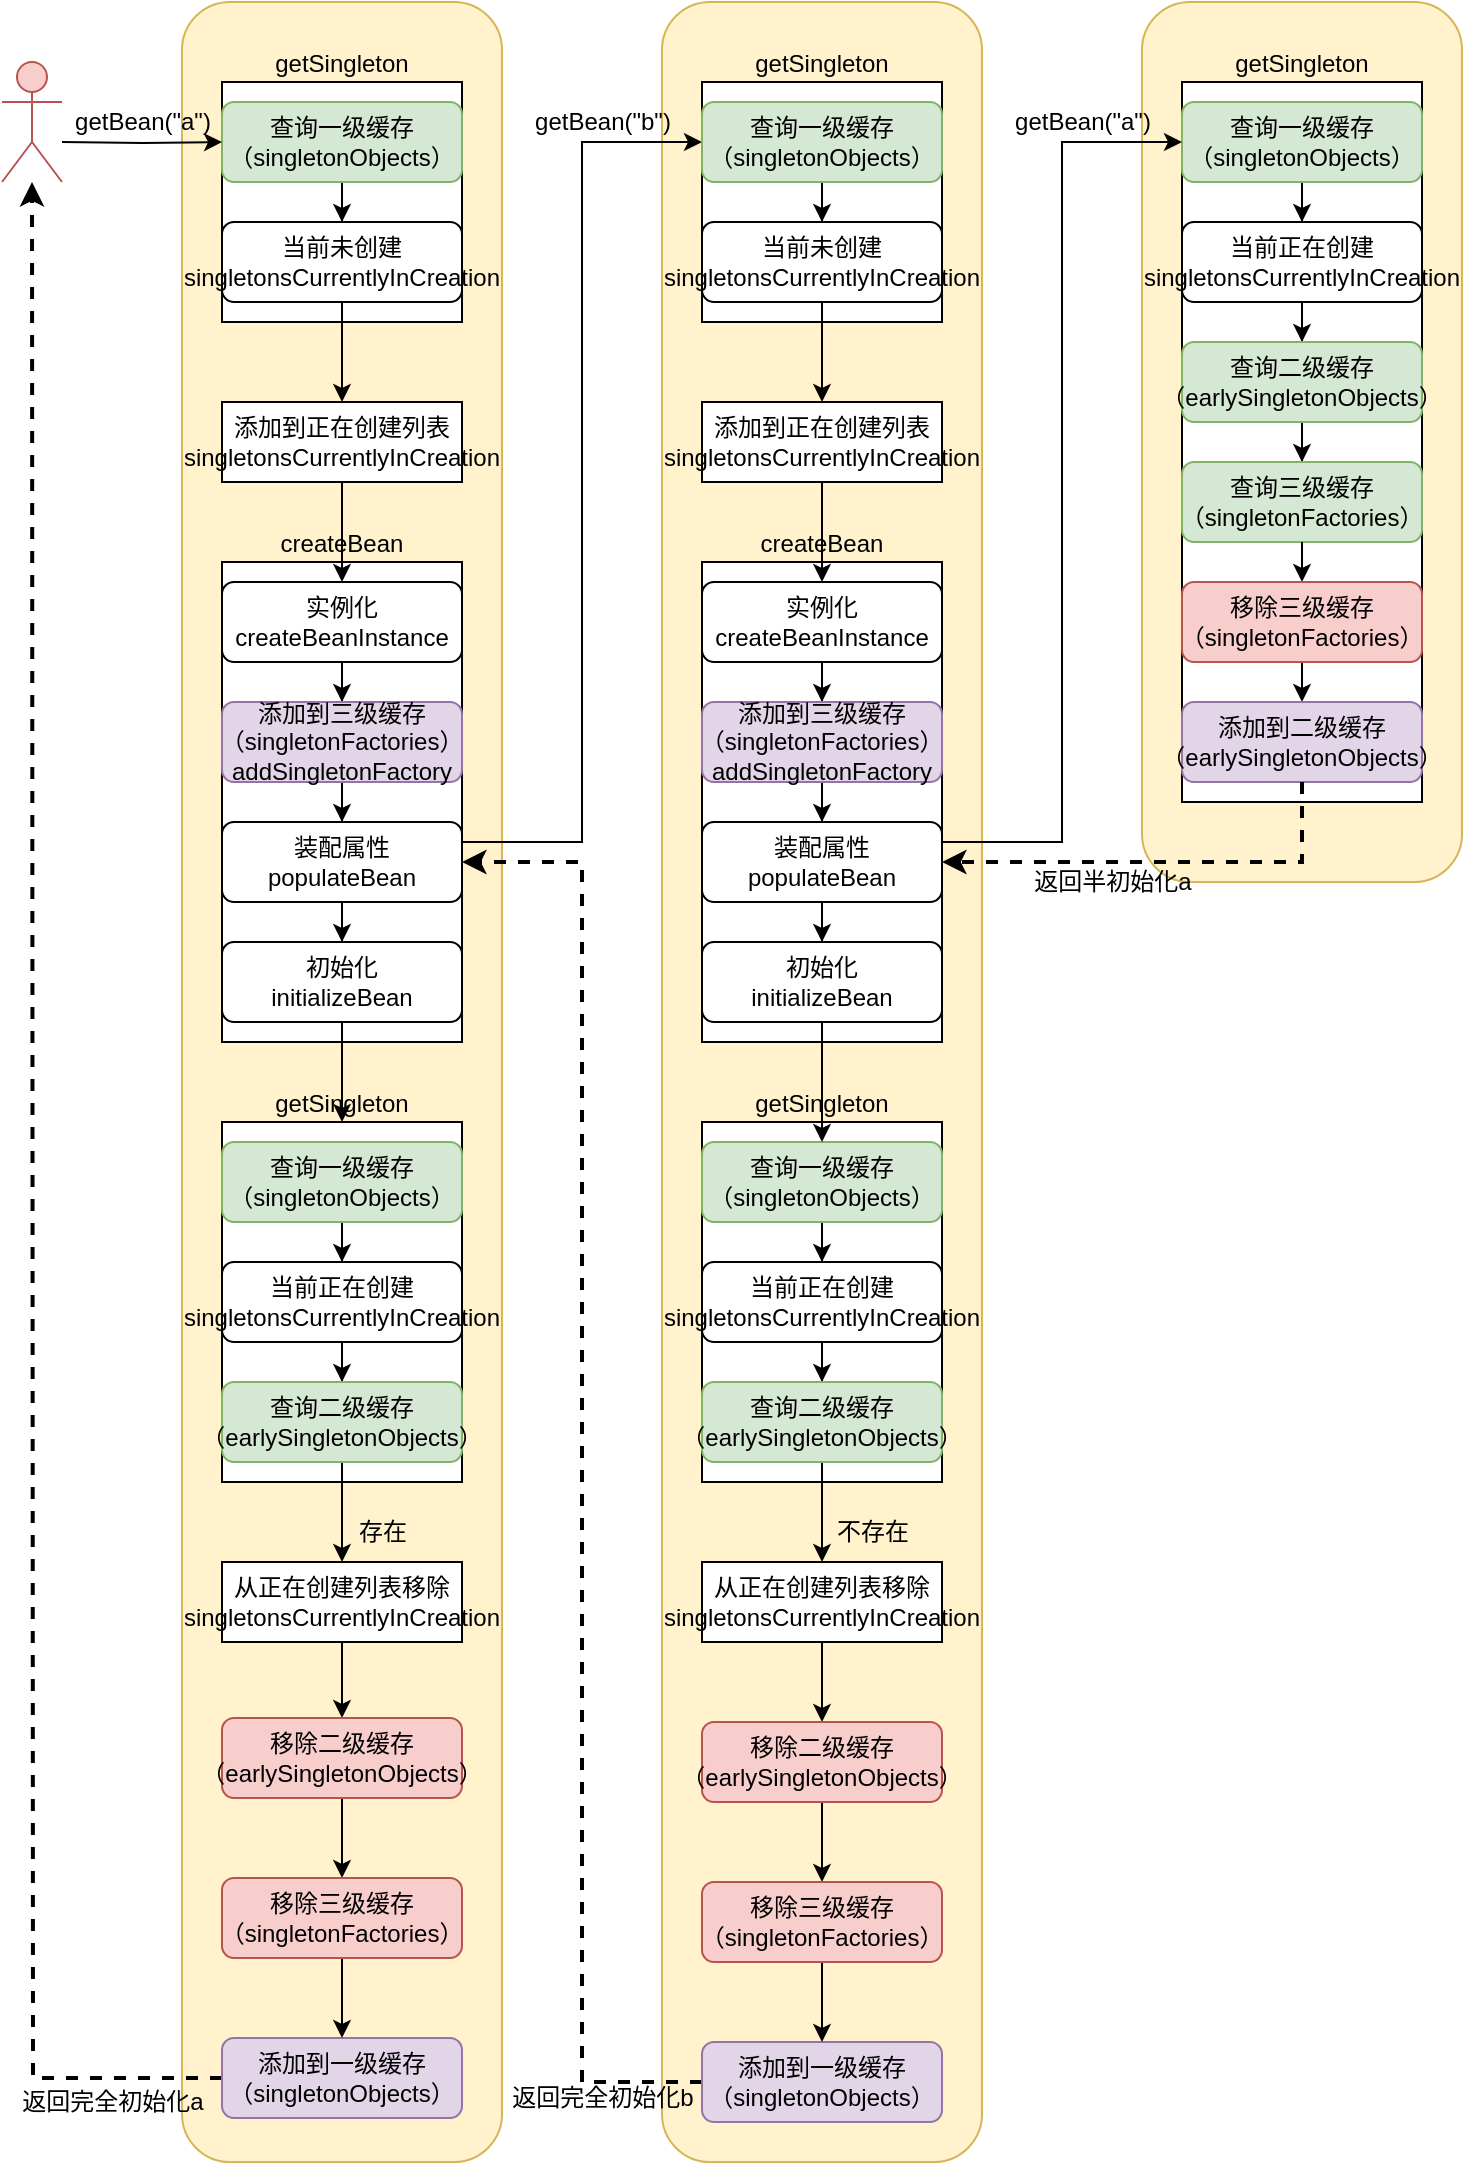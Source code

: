 <mxfile version="12.4.2" type="device" pages="1"><diagram id="aMJTKapLBxMjntBndi2z" name="第 1 页"><mxGraphModel dx="1186" dy="909" grid="1" gridSize="10" guides="1" tooltips="1" connect="1" arrows="1" fold="1" page="1" pageScale="1" pageWidth="827" pageHeight="1169" math="0" shadow="0"><root><mxCell id="0"/><mxCell id="1" parent="0"/><mxCell id="XXKXaJKznxzqCNvGA5aA-113" value="" style="rounded=1;whiteSpace=wrap;html=1;fillColor=#fff2cc;strokeColor=#d6b656;" vertex="1" parent="1"><mxGeometry x="700" y="80" width="160" height="440" as="geometry"/></mxCell><mxCell id="XXKXaJKznxzqCNvGA5aA-112" value="" style="rounded=1;whiteSpace=wrap;html=1;fillColor=#fff2cc;strokeColor=#d6b656;" vertex="1" parent="1"><mxGeometry x="460" y="80" width="160" height="1080" as="geometry"/></mxCell><mxCell id="XXKXaJKznxzqCNvGA5aA-111" value="" style="rounded=1;whiteSpace=wrap;html=1;fillColor=#fff2cc;strokeColor=#d6b656;" vertex="1" parent="1"><mxGeometry x="220" y="80" width="160" height="1080" as="geometry"/></mxCell><mxCell id="XXKXaJKznxzqCNvGA5aA-1" value="getSingleton" style="rounded=0;whiteSpace=wrap;html=1;labelPosition=center;verticalLabelPosition=top;align=center;verticalAlign=bottom;" vertex="1" parent="1"><mxGeometry x="240" y="120" width="120" height="120" as="geometry"/></mxCell><mxCell id="XXKXaJKznxzqCNvGA5aA-5" style="edgeStyle=orthogonalEdgeStyle;rounded=0;orthogonalLoop=1;jettySize=auto;html=1;entryX=0.5;entryY=0;entryDx=0;entryDy=0;" edge="1" parent="1" source="XXKXaJKznxzqCNvGA5aA-2" target="XXKXaJKznxzqCNvGA5aA-3"><mxGeometry relative="1" as="geometry"/></mxCell><mxCell id="XXKXaJKznxzqCNvGA5aA-2" value="查询一级缓存（singletonObjects）" style="rounded=1;whiteSpace=wrap;html=1;fillColor=#d5e8d4;strokeColor=#82b366;" vertex="1" parent="1"><mxGeometry x="240" y="130" width="120" height="40" as="geometry"/></mxCell><mxCell id="XXKXaJKznxzqCNvGA5aA-11" style="edgeStyle=orthogonalEdgeStyle;rounded=0;orthogonalLoop=1;jettySize=auto;html=1;entryX=0.5;entryY=0;entryDx=0;entryDy=0;" edge="1" parent="1" source="XXKXaJKznxzqCNvGA5aA-3" target="XXKXaJKznxzqCNvGA5aA-6"><mxGeometry relative="1" as="geometry"/></mxCell><mxCell id="XXKXaJKznxzqCNvGA5aA-3" value="当前未创建singletonsCurrentlyInCreation" style="rounded=1;whiteSpace=wrap;html=1;" vertex="1" parent="1"><mxGeometry x="240" y="190" width="120" height="40" as="geometry"/></mxCell><mxCell id="XXKXaJKznxzqCNvGA5aA-4" style="edgeStyle=orthogonalEdgeStyle;rounded=0;orthogonalLoop=1;jettySize=auto;html=1;exitX=0.5;exitY=1;exitDx=0;exitDy=0;" edge="1" parent="1" source="XXKXaJKznxzqCNvGA5aA-3" target="XXKXaJKznxzqCNvGA5aA-3"><mxGeometry relative="1" as="geometry"/></mxCell><mxCell id="XXKXaJKznxzqCNvGA5aA-6" value="添加到正在创建列表&lt;br&gt;singletonsCurrentlyInCreation" style="rounded=0;whiteSpace=wrap;html=1;" vertex="1" parent="1"><mxGeometry x="240" y="280" width="120" height="40" as="geometry"/></mxCell><mxCell id="XXKXaJKznxzqCNvGA5aA-8" style="edgeStyle=orthogonalEdgeStyle;rounded=0;orthogonalLoop=1;jettySize=auto;html=1;entryX=0;entryY=0.5;entryDx=0;entryDy=0;" edge="1" parent="1" target="XXKXaJKznxzqCNvGA5aA-2"><mxGeometry relative="1" as="geometry"><mxPoint x="160" y="150" as="sourcePoint"/></mxGeometry></mxCell><mxCell id="XXKXaJKznxzqCNvGA5aA-10" value="getBean(&quot;a&quot;)" style="text;html=1;align=center;verticalAlign=middle;resizable=0;points=[];;autosize=1;" vertex="1" parent="1"><mxGeometry x="160" y="130" width="80" height="20" as="geometry"/></mxCell><mxCell id="XXKXaJKznxzqCNvGA5aA-12" value="createBean" style="rounded=0;whiteSpace=wrap;html=1;labelPosition=center;verticalLabelPosition=top;align=center;verticalAlign=bottom;" vertex="1" parent="1"><mxGeometry x="240" y="360" width="120" height="240" as="geometry"/></mxCell><mxCell id="XXKXaJKznxzqCNvGA5aA-15" style="edgeStyle=orthogonalEdgeStyle;rounded=0;orthogonalLoop=1;jettySize=auto;html=1;" edge="1" parent="1" source="XXKXaJKznxzqCNvGA5aA-13" target="XXKXaJKznxzqCNvGA5aA-14"><mxGeometry relative="1" as="geometry"/></mxCell><mxCell id="XXKXaJKznxzqCNvGA5aA-13" value="实例化&lt;br&gt;createBeanInstance" style="rounded=1;whiteSpace=wrap;html=1;" vertex="1" parent="1"><mxGeometry x="240" y="370" width="120" height="40" as="geometry"/></mxCell><mxCell id="XXKXaJKznxzqCNvGA5aA-17" style="edgeStyle=orthogonalEdgeStyle;rounded=0;orthogonalLoop=1;jettySize=auto;html=1;" edge="1" parent="1" source="XXKXaJKznxzqCNvGA5aA-14" target="XXKXaJKznxzqCNvGA5aA-16"><mxGeometry relative="1" as="geometry"/></mxCell><mxCell id="XXKXaJKznxzqCNvGA5aA-14" value="添加到三级缓存（singletonFactories）&lt;br&gt;addSingletonFactory" style="rounded=1;whiteSpace=wrap;html=1;fillColor=#e1d5e7;strokeColor=#9673a6;" vertex="1" parent="1"><mxGeometry x="240" y="430" width="120" height="40" as="geometry"/></mxCell><mxCell id="XXKXaJKznxzqCNvGA5aA-34" style="edgeStyle=orthogonalEdgeStyle;rounded=0;orthogonalLoop=1;jettySize=auto;html=1;entryX=0;entryY=0.5;entryDx=0;entryDy=0;strokeWidth=1;" edge="1" parent="1" source="XXKXaJKznxzqCNvGA5aA-16" target="XXKXaJKznxzqCNvGA5aA-22"><mxGeometry relative="1" as="geometry"><mxPoint x="410" y="210" as="targetPoint"/><Array as="points"><mxPoint x="420" y="500"/><mxPoint x="420" y="150"/></Array></mxGeometry></mxCell><mxCell id="XXKXaJKznxzqCNvGA5aA-86" style="edgeStyle=orthogonalEdgeStyle;rounded=0;orthogonalLoop=1;jettySize=auto;html=1;strokeWidth=1;" edge="1" parent="1" source="XXKXaJKznxzqCNvGA5aA-16" target="XXKXaJKznxzqCNvGA5aA-85"><mxGeometry relative="1" as="geometry"/></mxCell><mxCell id="XXKXaJKznxzqCNvGA5aA-16" value="装配属性populateBean" style="rounded=1;whiteSpace=wrap;html=1;" vertex="1" parent="1"><mxGeometry x="240" y="490" width="120" height="40" as="geometry"/></mxCell><mxCell id="XXKXaJKznxzqCNvGA5aA-18" style="edgeStyle=orthogonalEdgeStyle;rounded=0;orthogonalLoop=1;jettySize=auto;html=1;entryX=0.5;entryY=0;entryDx=0;entryDy=0;" edge="1" parent="1" source="XXKXaJKznxzqCNvGA5aA-6" target="XXKXaJKznxzqCNvGA5aA-13"><mxGeometry relative="1" as="geometry"/></mxCell><mxCell id="XXKXaJKznxzqCNvGA5aA-20" value="getSingleton" style="rounded=0;whiteSpace=wrap;html=1;labelPosition=center;verticalLabelPosition=top;align=center;verticalAlign=bottom;" vertex="1" parent="1"><mxGeometry x="480" y="120" width="120" height="120" as="geometry"/></mxCell><mxCell id="XXKXaJKznxzqCNvGA5aA-21" style="edgeStyle=orthogonalEdgeStyle;rounded=0;orthogonalLoop=1;jettySize=auto;html=1;entryX=0.5;entryY=0;entryDx=0;entryDy=0;" edge="1" parent="1" source="XXKXaJKznxzqCNvGA5aA-22" target="XXKXaJKznxzqCNvGA5aA-24"><mxGeometry relative="1" as="geometry"/></mxCell><mxCell id="XXKXaJKznxzqCNvGA5aA-22" value="查询一级缓存（singletonObjects）" style="rounded=1;whiteSpace=wrap;html=1;fillColor=#d5e8d4;strokeColor=#82b366;" vertex="1" parent="1"><mxGeometry x="480" y="130" width="120" height="40" as="geometry"/></mxCell><mxCell id="XXKXaJKznxzqCNvGA5aA-23" style="edgeStyle=orthogonalEdgeStyle;rounded=0;orthogonalLoop=1;jettySize=auto;html=1;entryX=0.5;entryY=0;entryDx=0;entryDy=0;" edge="1" parent="1" source="XXKXaJKznxzqCNvGA5aA-24" target="XXKXaJKznxzqCNvGA5aA-26"><mxGeometry relative="1" as="geometry"/></mxCell><mxCell id="XXKXaJKznxzqCNvGA5aA-24" value="当前未创建singletonsCurrentlyInCreation" style="rounded=1;whiteSpace=wrap;html=1;" vertex="1" parent="1"><mxGeometry x="480" y="190" width="120" height="40" as="geometry"/></mxCell><mxCell id="XXKXaJKznxzqCNvGA5aA-25" style="edgeStyle=orthogonalEdgeStyle;rounded=0;orthogonalLoop=1;jettySize=auto;html=1;exitX=0.5;exitY=1;exitDx=0;exitDy=0;" edge="1" parent="1" source="XXKXaJKznxzqCNvGA5aA-24" target="XXKXaJKznxzqCNvGA5aA-24"><mxGeometry relative="1" as="geometry"/></mxCell><mxCell id="XXKXaJKznxzqCNvGA5aA-26" value="添加到正在创建列表&lt;br&gt;singletonsCurrentlyInCreation" style="rounded=0;whiteSpace=wrap;html=1;" vertex="1" parent="1"><mxGeometry x="480" y="280" width="120" height="40" as="geometry"/></mxCell><mxCell id="XXKXaJKznxzqCNvGA5aA-27" value="createBean" style="rounded=0;whiteSpace=wrap;html=1;labelPosition=center;verticalLabelPosition=top;align=center;verticalAlign=bottom;" vertex="1" parent="1"><mxGeometry x="480" y="360" width="120" height="240" as="geometry"/></mxCell><mxCell id="XXKXaJKznxzqCNvGA5aA-28" style="edgeStyle=orthogonalEdgeStyle;rounded=0;orthogonalLoop=1;jettySize=auto;html=1;" edge="1" parent="1" source="XXKXaJKznxzqCNvGA5aA-29" target="XXKXaJKznxzqCNvGA5aA-31"><mxGeometry relative="1" as="geometry"/></mxCell><mxCell id="XXKXaJKznxzqCNvGA5aA-29" value="实例化&lt;br&gt;createBeanInstance" style="rounded=1;whiteSpace=wrap;html=1;" vertex="1" parent="1"><mxGeometry x="480" y="370" width="120" height="40" as="geometry"/></mxCell><mxCell id="XXKXaJKznxzqCNvGA5aA-30" style="edgeStyle=orthogonalEdgeStyle;rounded=0;orthogonalLoop=1;jettySize=auto;html=1;" edge="1" parent="1" source="XXKXaJKznxzqCNvGA5aA-31" target="XXKXaJKznxzqCNvGA5aA-32"><mxGeometry relative="1" as="geometry"/></mxCell><mxCell id="XXKXaJKznxzqCNvGA5aA-31" value="添加到三级缓存（singletonFactories）&lt;br&gt;addSingletonFactory" style="rounded=1;whiteSpace=wrap;html=1;fillColor=#e1d5e7;strokeColor=#9673a6;" vertex="1" parent="1"><mxGeometry x="480" y="430" width="120" height="40" as="geometry"/></mxCell><mxCell id="XXKXaJKznxzqCNvGA5aA-66" style="edgeStyle=orthogonalEdgeStyle;rounded=0;orthogonalLoop=1;jettySize=auto;html=1;entryX=0.5;entryY=0;entryDx=0;entryDy=0;strokeWidth=1;" edge="1" parent="1" source="XXKXaJKznxzqCNvGA5aA-32" target="XXKXaJKznxzqCNvGA5aA-65"><mxGeometry relative="1" as="geometry"/></mxCell><mxCell id="XXKXaJKznxzqCNvGA5aA-32" value="装配属性populateBean" style="rounded=1;whiteSpace=wrap;html=1;" vertex="1" parent="1"><mxGeometry x="480" y="490" width="120" height="40" as="geometry"/></mxCell><mxCell id="XXKXaJKznxzqCNvGA5aA-33" style="edgeStyle=orthogonalEdgeStyle;rounded=0;orthogonalLoop=1;jettySize=auto;html=1;entryX=0.5;entryY=0;entryDx=0;entryDy=0;" edge="1" parent="1" source="XXKXaJKznxzqCNvGA5aA-26" target="XXKXaJKznxzqCNvGA5aA-29"><mxGeometry relative="1" as="geometry"/></mxCell><mxCell id="XXKXaJKznxzqCNvGA5aA-35" value="getBean(&quot;b&quot;)" style="text;html=1;align=center;verticalAlign=middle;resizable=0;points=[];;autosize=1;" vertex="1" parent="1"><mxGeometry x="390" y="130" width="80" height="20" as="geometry"/></mxCell><mxCell id="XXKXaJKznxzqCNvGA5aA-38" value="getSingleton" style="rounded=0;whiteSpace=wrap;html=1;labelPosition=center;verticalLabelPosition=top;align=center;verticalAlign=bottom;" vertex="1" parent="1"><mxGeometry x="720" y="120" width="120" height="360" as="geometry"/></mxCell><mxCell id="XXKXaJKznxzqCNvGA5aA-39" style="edgeStyle=orthogonalEdgeStyle;rounded=0;orthogonalLoop=1;jettySize=auto;html=1;entryX=0.5;entryY=0;entryDx=0;entryDy=0;" edge="1" parent="1" source="XXKXaJKznxzqCNvGA5aA-40" target="XXKXaJKznxzqCNvGA5aA-42"><mxGeometry relative="1" as="geometry"/></mxCell><mxCell id="XXKXaJKznxzqCNvGA5aA-40" value="查询一级缓存（singletonObjects）" style="rounded=1;whiteSpace=wrap;html=1;fillColor=#d5e8d4;strokeColor=#82b366;" vertex="1" parent="1"><mxGeometry x="720" y="130" width="120" height="40" as="geometry"/></mxCell><mxCell id="XXKXaJKznxzqCNvGA5aA-55" style="edgeStyle=orthogonalEdgeStyle;rounded=0;orthogonalLoop=1;jettySize=auto;html=1;entryX=0.5;entryY=0;entryDx=0;entryDy=0;strokeWidth=1;" edge="1" parent="1" source="XXKXaJKznxzqCNvGA5aA-42" target="XXKXaJKznxzqCNvGA5aA-54"><mxGeometry relative="1" as="geometry"/></mxCell><mxCell id="XXKXaJKznxzqCNvGA5aA-42" value="当前正在创建singletonsCurrentlyInCreation" style="rounded=1;whiteSpace=wrap;html=1;" vertex="1" parent="1"><mxGeometry x="720" y="190" width="120" height="40" as="geometry"/></mxCell><mxCell id="XXKXaJKznxzqCNvGA5aA-43" style="edgeStyle=orthogonalEdgeStyle;rounded=0;orthogonalLoop=1;jettySize=auto;html=1;exitX=0.5;exitY=1;exitDx=0;exitDy=0;" edge="1" parent="1" source="XXKXaJKznxzqCNvGA5aA-42" target="XXKXaJKznxzqCNvGA5aA-42"><mxGeometry relative="1" as="geometry"/></mxCell><mxCell id="XXKXaJKznxzqCNvGA5aA-52" style="edgeStyle=orthogonalEdgeStyle;rounded=0;orthogonalLoop=1;jettySize=auto;html=1;strokeWidth=1;" edge="1" parent="1" target="XXKXaJKznxzqCNvGA5aA-40"><mxGeometry relative="1" as="geometry"><mxPoint x="720" y="150" as="targetPoint"/><mxPoint x="600" y="500" as="sourcePoint"/><Array as="points"><mxPoint x="600" y="500"/><mxPoint x="660" y="500"/><mxPoint x="660" y="150"/></Array></mxGeometry></mxCell><mxCell id="XXKXaJKznxzqCNvGA5aA-53" value="getBean(&quot;a&quot;)" style="text;html=1;align=center;verticalAlign=middle;resizable=0;points=[];;autosize=1;" vertex="1" parent="1"><mxGeometry x="630" y="130" width="80" height="20" as="geometry"/></mxCell><mxCell id="XXKXaJKznxzqCNvGA5aA-57" style="edgeStyle=orthogonalEdgeStyle;rounded=0;orthogonalLoop=1;jettySize=auto;html=1;entryX=0.5;entryY=0;entryDx=0;entryDy=0;strokeWidth=1;" edge="1" parent="1" source="XXKXaJKznxzqCNvGA5aA-54" target="XXKXaJKznxzqCNvGA5aA-56"><mxGeometry relative="1" as="geometry"/></mxCell><mxCell id="XXKXaJKznxzqCNvGA5aA-54" value="查询二级缓存（earlySingletonObjects）" style="rounded=1;whiteSpace=wrap;html=1;fillColor=#d5e8d4;strokeColor=#82b366;" vertex="1" parent="1"><mxGeometry x="720" y="250" width="120" height="40" as="geometry"/></mxCell><mxCell id="XXKXaJKznxzqCNvGA5aA-61" style="edgeStyle=orthogonalEdgeStyle;rounded=0;orthogonalLoop=1;jettySize=auto;html=1;entryX=0.5;entryY=0;entryDx=0;entryDy=0;strokeWidth=1;exitX=0.5;exitY=1;exitDx=0;exitDy=0;" edge="1" parent="1" source="XXKXaJKznxzqCNvGA5aA-60" target="XXKXaJKznxzqCNvGA5aA-59"><mxGeometry relative="1" as="geometry"/></mxCell><mxCell id="XXKXaJKznxzqCNvGA5aA-56" value="查询三级缓存（singletonFactories）" style="rounded=1;whiteSpace=wrap;html=1;fillColor=#d5e8d4;strokeColor=#82b366;" vertex="1" parent="1"><mxGeometry x="720" y="310" width="120" height="40" as="geometry"/></mxCell><mxCell id="XXKXaJKznxzqCNvGA5aA-62" style="edgeStyle=orthogonalEdgeStyle;rounded=0;orthogonalLoop=1;jettySize=auto;html=1;entryX=0.5;entryY=0;entryDx=0;entryDy=0;strokeWidth=1;" edge="1" parent="1" target="XXKXaJKznxzqCNvGA5aA-60"><mxGeometry relative="1" as="geometry"><mxPoint x="780" y="350" as="sourcePoint"/></mxGeometry></mxCell><mxCell id="XXKXaJKznxzqCNvGA5aA-59" value="添加到二级缓存（earlySingletonObjects）" style="rounded=1;whiteSpace=wrap;html=1;fillColor=#e1d5e7;strokeColor=#9673a6;" vertex="1" parent="1"><mxGeometry x="720" y="430" width="120" height="40" as="geometry"/></mxCell><mxCell id="XXKXaJKznxzqCNvGA5aA-63" style="edgeStyle=orthogonalEdgeStyle;rounded=0;orthogonalLoop=1;jettySize=auto;html=1;entryX=1;entryY=0.5;entryDx=0;entryDy=0;strokeWidth=2;dashed=1;exitX=0.5;exitY=1;exitDx=0;exitDy=0;" edge="1" parent="1" source="XXKXaJKznxzqCNvGA5aA-59" target="XXKXaJKznxzqCNvGA5aA-32"><mxGeometry relative="1" as="geometry"><Array as="points"><mxPoint x="780" y="510"/></Array></mxGeometry></mxCell><mxCell id="XXKXaJKznxzqCNvGA5aA-60" value="移除三级缓存（singletonFactories）" style="rounded=1;whiteSpace=wrap;html=1;fillColor=#f8cecc;strokeColor=#b85450;" vertex="1" parent="1"><mxGeometry x="720" y="370" width="120" height="40" as="geometry"/></mxCell><mxCell id="XXKXaJKznxzqCNvGA5aA-64" value="返回半初始化a" style="text;html=1;align=center;verticalAlign=middle;resizable=0;points=[];;autosize=1;" vertex="1" parent="1"><mxGeometry x="640" y="510" width="90" height="20" as="geometry"/></mxCell><mxCell id="XXKXaJKznxzqCNvGA5aA-65" value="初始化&lt;br&gt;initializeBean" style="rounded=1;whiteSpace=wrap;html=1;" vertex="1" parent="1"><mxGeometry x="480" y="550" width="120" height="40" as="geometry"/></mxCell><mxCell id="XXKXaJKznxzqCNvGA5aA-67" value="getSingleton" style="rounded=0;whiteSpace=wrap;html=1;labelPosition=center;verticalLabelPosition=top;align=center;verticalAlign=bottom;" vertex="1" parent="1"><mxGeometry x="480" y="640" width="120" height="180" as="geometry"/></mxCell><mxCell id="XXKXaJKznxzqCNvGA5aA-68" style="edgeStyle=orthogonalEdgeStyle;rounded=0;orthogonalLoop=1;jettySize=auto;html=1;entryX=0.5;entryY=0;entryDx=0;entryDy=0;" edge="1" parent="1" source="XXKXaJKznxzqCNvGA5aA-69" target="XXKXaJKznxzqCNvGA5aA-70"><mxGeometry relative="1" as="geometry"/></mxCell><mxCell id="XXKXaJKznxzqCNvGA5aA-69" value="查询一级缓存（singletonObjects）" style="rounded=1;whiteSpace=wrap;html=1;fillColor=#d5e8d4;strokeColor=#82b366;" vertex="1" parent="1"><mxGeometry x="480" y="650" width="120" height="40" as="geometry"/></mxCell><mxCell id="XXKXaJKznxzqCNvGA5aA-74" style="edgeStyle=orthogonalEdgeStyle;rounded=0;orthogonalLoop=1;jettySize=auto;html=1;strokeWidth=1;" edge="1" parent="1" source="XXKXaJKznxzqCNvGA5aA-70" target="XXKXaJKznxzqCNvGA5aA-73"><mxGeometry relative="1" as="geometry"/></mxCell><mxCell id="XXKXaJKznxzqCNvGA5aA-70" value="当前正在创建singletonsCurrentlyInCreation" style="rounded=1;whiteSpace=wrap;html=1;" vertex="1" parent="1"><mxGeometry x="480" y="710" width="120" height="40" as="geometry"/></mxCell><mxCell id="XXKXaJKznxzqCNvGA5aA-71" style="edgeStyle=orthogonalEdgeStyle;rounded=0;orthogonalLoop=1;jettySize=auto;html=1;exitX=0.5;exitY=1;exitDx=0;exitDy=0;" edge="1" parent="1" source="XXKXaJKznxzqCNvGA5aA-70" target="XXKXaJKznxzqCNvGA5aA-70"><mxGeometry relative="1" as="geometry"/></mxCell><mxCell id="XXKXaJKznxzqCNvGA5aA-72" style="edgeStyle=orthogonalEdgeStyle;rounded=0;orthogonalLoop=1;jettySize=auto;html=1;strokeWidth=1;" edge="1" parent="1" source="XXKXaJKznxzqCNvGA5aA-65" target="XXKXaJKznxzqCNvGA5aA-69"><mxGeometry relative="1" as="geometry"/></mxCell><mxCell id="XXKXaJKznxzqCNvGA5aA-76" style="edgeStyle=orthogonalEdgeStyle;rounded=0;orthogonalLoop=1;jettySize=auto;html=1;entryX=0.5;entryY=0;entryDx=0;entryDy=0;strokeWidth=1;" edge="1" parent="1" source="XXKXaJKznxzqCNvGA5aA-73" target="XXKXaJKznxzqCNvGA5aA-75"><mxGeometry relative="1" as="geometry"/></mxCell><mxCell id="XXKXaJKznxzqCNvGA5aA-73" value="查询二级缓存（earlySingletonObjects）" style="rounded=1;whiteSpace=wrap;html=1;fillColor=#d5e8d4;strokeColor=#82b366;" vertex="1" parent="1"><mxGeometry x="480" y="770" width="120" height="40" as="geometry"/></mxCell><mxCell id="XXKXaJKznxzqCNvGA5aA-80" style="edgeStyle=orthogonalEdgeStyle;rounded=0;orthogonalLoop=1;jettySize=auto;html=1;entryX=0.5;entryY=0;entryDx=0;entryDy=0;strokeWidth=1;" edge="1" parent="1" source="XXKXaJKznxzqCNvGA5aA-75" target="XXKXaJKznxzqCNvGA5aA-78"><mxGeometry relative="1" as="geometry"/></mxCell><mxCell id="XXKXaJKznxzqCNvGA5aA-75" value="从正在创建列表移除&lt;br&gt;singletonsCurrentlyInCreation" style="rounded=0;whiteSpace=wrap;html=1;" vertex="1" parent="1"><mxGeometry x="480" y="860" width="120" height="40" as="geometry"/></mxCell><mxCell id="XXKXaJKznxzqCNvGA5aA-83" style="edgeStyle=orthogonalEdgeStyle;rounded=0;orthogonalLoop=1;jettySize=auto;html=1;entryX=1;entryY=0.5;entryDx=0;entryDy=0;strokeWidth=2;dashed=1;" edge="1" parent="1" source="XXKXaJKznxzqCNvGA5aA-77" target="XXKXaJKznxzqCNvGA5aA-16"><mxGeometry relative="1" as="geometry"/></mxCell><mxCell id="XXKXaJKznxzqCNvGA5aA-77" value="添加到一级缓存（singletonObjects）" style="rounded=1;whiteSpace=wrap;html=1;fillColor=#e1d5e7;strokeColor=#9673a6;" vertex="1" parent="1"><mxGeometry x="480" y="1100" width="120" height="40" as="geometry"/></mxCell><mxCell id="XXKXaJKznxzqCNvGA5aA-81" style="edgeStyle=orthogonalEdgeStyle;rounded=0;orthogonalLoop=1;jettySize=auto;html=1;entryX=0.5;entryY=0;entryDx=0;entryDy=0;strokeWidth=1;" edge="1" parent="1" source="XXKXaJKznxzqCNvGA5aA-78" target="XXKXaJKznxzqCNvGA5aA-79"><mxGeometry relative="1" as="geometry"/></mxCell><mxCell id="XXKXaJKznxzqCNvGA5aA-78" value="移除二级缓存（earlySingletonObjects）" style="rounded=1;whiteSpace=wrap;html=1;fillColor=#f8cecc;strokeColor=#b85450;" vertex="1" parent="1"><mxGeometry x="480" y="940" width="120" height="40" as="geometry"/></mxCell><mxCell id="XXKXaJKznxzqCNvGA5aA-82" style="edgeStyle=orthogonalEdgeStyle;rounded=0;orthogonalLoop=1;jettySize=auto;html=1;entryX=0.5;entryY=0;entryDx=0;entryDy=0;strokeWidth=1;" edge="1" parent="1" source="XXKXaJKznxzqCNvGA5aA-79" target="XXKXaJKznxzqCNvGA5aA-77"><mxGeometry relative="1" as="geometry"/></mxCell><mxCell id="XXKXaJKznxzqCNvGA5aA-79" value="移除三级缓存（singletonFactories）" style="rounded=1;whiteSpace=wrap;html=1;fillColor=#f8cecc;strokeColor=#b85450;" vertex="1" parent="1"><mxGeometry x="480" y="1020" width="120" height="40" as="geometry"/></mxCell><mxCell id="XXKXaJKznxzqCNvGA5aA-84" value="返回完全初始化b" style="text;html=1;align=center;verticalAlign=middle;resizable=0;points=[];;autosize=1;" vertex="1" parent="1"><mxGeometry x="375" y="1118" width="110" height="20" as="geometry"/></mxCell><mxCell id="XXKXaJKznxzqCNvGA5aA-94" style="edgeStyle=orthogonalEdgeStyle;rounded=0;orthogonalLoop=1;jettySize=auto;html=1;entryX=0.5;entryY=0;entryDx=0;entryDy=0;strokeWidth=1;" edge="1" parent="1" source="XXKXaJKznxzqCNvGA5aA-85" target="XXKXaJKznxzqCNvGA5aA-87"><mxGeometry relative="1" as="geometry"/></mxCell><mxCell id="XXKXaJKznxzqCNvGA5aA-85" value="初始化&lt;br&gt;initializeBean" style="rounded=1;whiteSpace=wrap;html=1;" vertex="1" parent="1"><mxGeometry x="240" y="550" width="120" height="40" as="geometry"/></mxCell><mxCell id="XXKXaJKznxzqCNvGA5aA-87" value="getSingleton" style="rounded=0;whiteSpace=wrap;html=1;labelPosition=center;verticalLabelPosition=top;align=center;verticalAlign=bottom;" vertex="1" parent="1"><mxGeometry x="240" y="640" width="120" height="180" as="geometry"/></mxCell><mxCell id="XXKXaJKznxzqCNvGA5aA-88" style="edgeStyle=orthogonalEdgeStyle;rounded=0;orthogonalLoop=1;jettySize=auto;html=1;entryX=0.5;entryY=0;entryDx=0;entryDy=0;" edge="1" parent="1" source="XXKXaJKznxzqCNvGA5aA-89" target="XXKXaJKznxzqCNvGA5aA-91"><mxGeometry relative="1" as="geometry"/></mxCell><mxCell id="XXKXaJKznxzqCNvGA5aA-89" value="查询一级缓存（singletonObjects）" style="rounded=1;whiteSpace=wrap;html=1;fillColor=#d5e8d4;strokeColor=#82b366;" vertex="1" parent="1"><mxGeometry x="240" y="650" width="120" height="40" as="geometry"/></mxCell><mxCell id="XXKXaJKznxzqCNvGA5aA-90" style="edgeStyle=orthogonalEdgeStyle;rounded=0;orthogonalLoop=1;jettySize=auto;html=1;strokeWidth=1;" edge="1" parent="1" source="XXKXaJKznxzqCNvGA5aA-91" target="XXKXaJKznxzqCNvGA5aA-93"><mxGeometry relative="1" as="geometry"/></mxCell><mxCell id="XXKXaJKznxzqCNvGA5aA-91" value="当前正在创建singletonsCurrentlyInCreation" style="rounded=1;whiteSpace=wrap;html=1;" vertex="1" parent="1"><mxGeometry x="240" y="710" width="120" height="40" as="geometry"/></mxCell><mxCell id="XXKXaJKznxzqCNvGA5aA-92" style="edgeStyle=orthogonalEdgeStyle;rounded=0;orthogonalLoop=1;jettySize=auto;html=1;exitX=0.5;exitY=1;exitDx=0;exitDy=0;" edge="1" parent="1" source="XXKXaJKznxzqCNvGA5aA-91" target="XXKXaJKznxzqCNvGA5aA-91"><mxGeometry relative="1" as="geometry"/></mxCell><mxCell id="XXKXaJKznxzqCNvGA5aA-99" style="edgeStyle=orthogonalEdgeStyle;rounded=0;orthogonalLoop=1;jettySize=auto;html=1;entryX=0.5;entryY=0;entryDx=0;entryDy=0;strokeWidth=1;" edge="1" parent="1" source="XXKXaJKznxzqCNvGA5aA-93" target="XXKXaJKznxzqCNvGA5aA-96"><mxGeometry relative="1" as="geometry"/></mxCell><mxCell id="XXKXaJKznxzqCNvGA5aA-93" value="查询二级缓存（earlySingletonObjects）" style="rounded=1;whiteSpace=wrap;html=1;fillColor=#d5e8d4;strokeColor=#82b366;" vertex="1" parent="1"><mxGeometry x="240" y="770" width="120" height="40" as="geometry"/></mxCell><mxCell id="XXKXaJKznxzqCNvGA5aA-95" value="不存在" style="text;html=1;align=center;verticalAlign=middle;resizable=0;points=[];;autosize=1;" vertex="1" parent="1"><mxGeometry x="540" y="835" width="50" height="20" as="geometry"/></mxCell><mxCell id="XXKXaJKznxzqCNvGA5aA-106" style="edgeStyle=orthogonalEdgeStyle;rounded=0;orthogonalLoop=1;jettySize=auto;html=1;entryX=0.5;entryY=0;entryDx=0;entryDy=0;strokeWidth=1;" edge="1" parent="1" source="XXKXaJKznxzqCNvGA5aA-96" target="XXKXaJKznxzqCNvGA5aA-103"><mxGeometry relative="1" as="geometry"/></mxCell><mxCell id="XXKXaJKznxzqCNvGA5aA-96" value="从正在创建列表移除&lt;br&gt;singletonsCurrentlyInCreation" style="rounded=0;whiteSpace=wrap;html=1;" vertex="1" parent="1"><mxGeometry x="240" y="860" width="120" height="40" as="geometry"/></mxCell><mxCell id="XXKXaJKznxzqCNvGA5aA-100" value="存在" style="text;html=1;align=center;verticalAlign=middle;resizable=0;points=[];;autosize=1;" vertex="1" parent="1"><mxGeometry x="300" y="835" width="40" height="20" as="geometry"/></mxCell><mxCell id="XXKXaJKznxzqCNvGA5aA-109" style="edgeStyle=orthogonalEdgeStyle;rounded=0;orthogonalLoop=1;jettySize=auto;html=1;strokeWidth=2;dashed=1;" edge="1" parent="1" source="XXKXaJKznxzqCNvGA5aA-101"><mxGeometry relative="1" as="geometry"><mxPoint x="145" y="170" as="targetPoint"/></mxGeometry></mxCell><mxCell id="XXKXaJKznxzqCNvGA5aA-101" value="添加到一级缓存（singletonObjects）" style="rounded=1;whiteSpace=wrap;html=1;fillColor=#e1d5e7;strokeColor=#9673a6;" vertex="1" parent="1"><mxGeometry x="240" y="1098" width="120" height="40" as="geometry"/></mxCell><mxCell id="XXKXaJKznxzqCNvGA5aA-102" style="edgeStyle=orthogonalEdgeStyle;rounded=0;orthogonalLoop=1;jettySize=auto;html=1;entryX=0.5;entryY=0;entryDx=0;entryDy=0;strokeWidth=1;" edge="1" parent="1" source="XXKXaJKznxzqCNvGA5aA-103" target="XXKXaJKznxzqCNvGA5aA-105"><mxGeometry relative="1" as="geometry"/></mxCell><mxCell id="XXKXaJKznxzqCNvGA5aA-103" value="移除二级缓存（earlySingletonObjects）" style="rounded=1;whiteSpace=wrap;html=1;fillColor=#f8cecc;strokeColor=#b85450;" vertex="1" parent="1"><mxGeometry x="240" y="938" width="120" height="40" as="geometry"/></mxCell><mxCell id="XXKXaJKznxzqCNvGA5aA-104" style="edgeStyle=orthogonalEdgeStyle;rounded=0;orthogonalLoop=1;jettySize=auto;html=1;entryX=0.5;entryY=0;entryDx=0;entryDy=0;strokeWidth=1;" edge="1" parent="1" source="XXKXaJKznxzqCNvGA5aA-105" target="XXKXaJKznxzqCNvGA5aA-101"><mxGeometry relative="1" as="geometry"/></mxCell><mxCell id="XXKXaJKznxzqCNvGA5aA-105" value="移除三级缓存（singletonFactories）" style="rounded=1;whiteSpace=wrap;html=1;fillColor=#f8cecc;strokeColor=#b85450;" vertex="1" parent="1"><mxGeometry x="240" y="1018" width="120" height="40" as="geometry"/></mxCell><mxCell id="XXKXaJKznxzqCNvGA5aA-110" value="返回完全初始化a" style="text;html=1;align=center;verticalAlign=middle;resizable=0;points=[];;autosize=1;" vertex="1" parent="1"><mxGeometry x="130" y="1120" width="110" height="20" as="geometry"/></mxCell><mxCell id="XXKXaJKznxzqCNvGA5aA-114" value="" style="shape=umlActor;verticalLabelPosition=bottom;labelBackgroundColor=#ffffff;verticalAlign=top;html=1;outlineConnect=0;fillColor=#f8cecc;strokeColor=#b85450;" vertex="1" parent="1"><mxGeometry x="130" y="110" width="30" height="60" as="geometry"/></mxCell></root></mxGraphModel></diagram></mxfile>